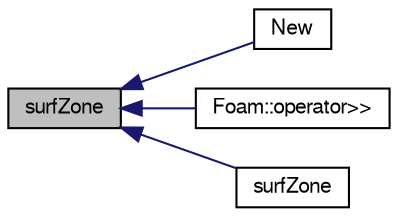 digraph "surfZone"
{
  bgcolor="transparent";
  edge [fontname="FreeSans",fontsize="10",labelfontname="FreeSans",labelfontsize="10"];
  node [fontname="FreeSans",fontsize="10",shape=record];
  rankdir="LR";
  Node1 [label="surfZone",height=0.2,width=0.4,color="black", fillcolor="grey75", style="filled", fontcolor="black"];
  Node1 -> Node2 [dir="back",color="midnightblue",fontsize="10",style="solid",fontname="FreeSans"];
  Node2 [label="New",height=0.2,width=0.4,color="black",URL="$a29706.html#afc238dd62f2ad08f941c85241c677893"];
  Node1 -> Node3 [dir="back",color="midnightblue",fontsize="10",style="solid",fontname="FreeSans"];
  Node3 [label="Foam::operator\>\>",height=0.2,width=0.4,color="black",URL="$a21124.html#a3363f14e27418f1bcf2c2d882713882a"];
  Node1 -> Node4 [dir="back",color="midnightblue",fontsize="10",style="solid",fontname="FreeSans"];
  Node4 [label="surfZone",height=0.2,width=0.4,color="black",URL="$a29706.html#a9811fca31db974b81c8831546907f4bc",tooltip="Construct from Istream. "];
}

